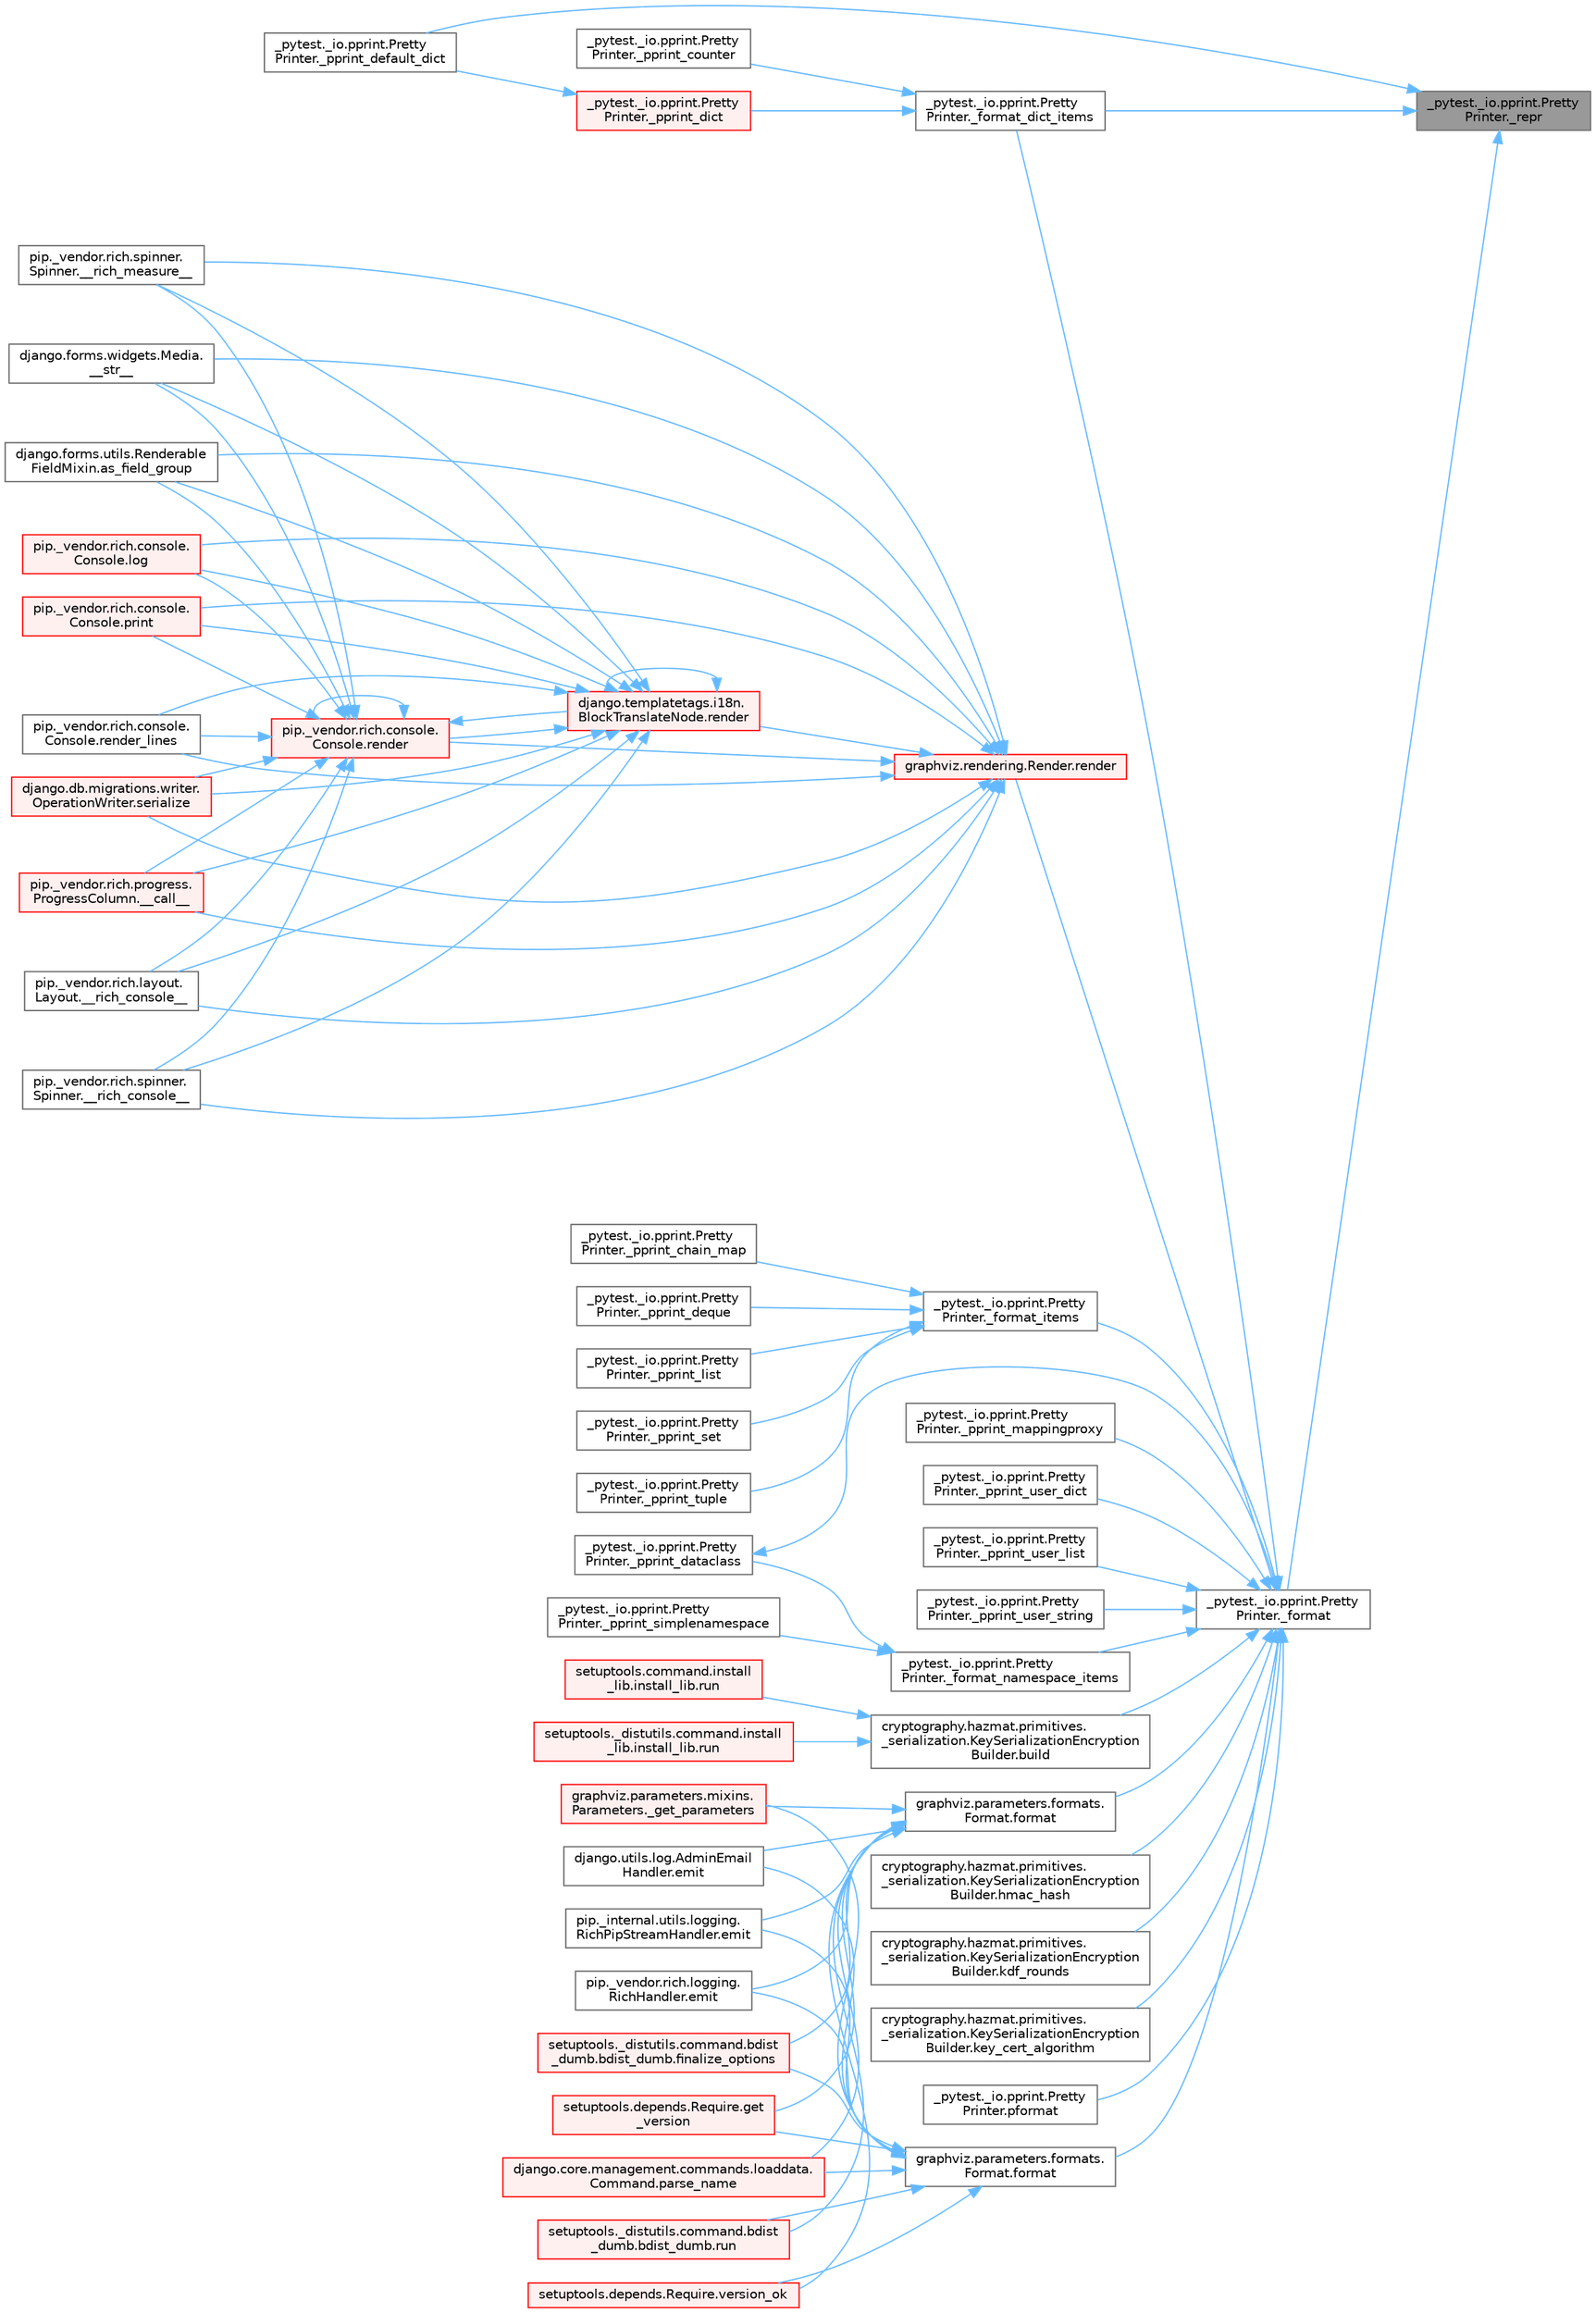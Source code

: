 digraph "_pytest._io.pprint.PrettyPrinter._repr"
{
 // LATEX_PDF_SIZE
  bgcolor="transparent";
  edge [fontname=Helvetica,fontsize=10,labelfontname=Helvetica,labelfontsize=10];
  node [fontname=Helvetica,fontsize=10,shape=box,height=0.2,width=0.4];
  rankdir="RL";
  Node1 [id="Node000001",label="_pytest._io.pprint.Pretty\lPrinter._repr",height=0.2,width=0.4,color="gray40", fillcolor="grey60", style="filled", fontcolor="black",tooltip=" "];
  Node1 -> Node2 [id="edge1_Node000001_Node000002",dir="back",color="steelblue1",style="solid",tooltip=" "];
  Node2 [id="Node000002",label="_pytest._io.pprint.Pretty\lPrinter._format",height=0.2,width=0.4,color="grey40", fillcolor="white", style="filled",URL="$class__pytest_1_1__io_1_1pprint_1_1_pretty_printer.html#a355f3e8e9d415a6e10dc2b4bca5ce2cf",tooltip=" "];
  Node2 -> Node3 [id="edge2_Node000002_Node000003",dir="back",color="steelblue1",style="solid",tooltip=" "];
  Node3 [id="Node000003",label="_pytest._io.pprint.Pretty\lPrinter._format_dict_items",height=0.2,width=0.4,color="grey40", fillcolor="white", style="filled",URL="$class__pytest_1_1__io_1_1pprint_1_1_pretty_printer.html#a67b7d81084e2faf4fcb5685c3428aca7",tooltip=" "];
  Node3 -> Node4 [id="edge3_Node000003_Node000004",dir="back",color="steelblue1",style="solid",tooltip=" "];
  Node4 [id="Node000004",label="_pytest._io.pprint.Pretty\lPrinter._pprint_counter",height=0.2,width=0.4,color="grey40", fillcolor="white", style="filled",URL="$class__pytest_1_1__io_1_1pprint_1_1_pretty_printer.html#a033cc1aaef5383995c89758269fa9996",tooltip=" "];
  Node3 -> Node5 [id="edge4_Node000003_Node000005",dir="back",color="steelblue1",style="solid",tooltip=" "];
  Node5 [id="Node000005",label="_pytest._io.pprint.Pretty\lPrinter._pprint_dict",height=0.2,width=0.4,color="red", fillcolor="#FFF0F0", style="filled",URL="$class__pytest_1_1__io_1_1pprint_1_1_pretty_printer.html#a87c3803562e9decda27ce8e225efe930",tooltip=" "];
  Node5 -> Node6 [id="edge5_Node000005_Node000006",dir="back",color="steelblue1",style="solid",tooltip=" "];
  Node6 [id="Node000006",label="_pytest._io.pprint.Pretty\lPrinter._pprint_default_dict",height=0.2,width=0.4,color="grey40", fillcolor="white", style="filled",URL="$class__pytest_1_1__io_1_1pprint_1_1_pretty_printer.html#ae5d012ce57dc74f7e0ed892c241da467",tooltip=" "];
  Node2 -> Node8 [id="edge6_Node000002_Node000008",dir="back",color="steelblue1",style="solid",tooltip=" "];
  Node8 [id="Node000008",label="_pytest._io.pprint.Pretty\lPrinter._format_items",height=0.2,width=0.4,color="grey40", fillcolor="white", style="filled",URL="$class__pytest_1_1__io_1_1pprint_1_1_pretty_printer.html#adedd9e93b68520fcae74d5846b79d10a",tooltip=" "];
  Node8 -> Node9 [id="edge7_Node000008_Node000009",dir="back",color="steelblue1",style="solid",tooltip=" "];
  Node9 [id="Node000009",label="_pytest._io.pprint.Pretty\lPrinter._pprint_chain_map",height=0.2,width=0.4,color="grey40", fillcolor="white", style="filled",URL="$class__pytest_1_1__io_1_1pprint_1_1_pretty_printer.html#a584d7f6cb100363fbd3367d567a15ade",tooltip=" "];
  Node8 -> Node10 [id="edge8_Node000008_Node000010",dir="back",color="steelblue1",style="solid",tooltip=" "];
  Node10 [id="Node000010",label="_pytest._io.pprint.Pretty\lPrinter._pprint_deque",height=0.2,width=0.4,color="grey40", fillcolor="white", style="filled",URL="$class__pytest_1_1__io_1_1pprint_1_1_pretty_printer.html#abfd9db0ee01ef95c71752219f18433cd",tooltip=" "];
  Node8 -> Node11 [id="edge9_Node000008_Node000011",dir="back",color="steelblue1",style="solid",tooltip=" "];
  Node11 [id="Node000011",label="_pytest._io.pprint.Pretty\lPrinter._pprint_list",height=0.2,width=0.4,color="grey40", fillcolor="white", style="filled",URL="$class__pytest_1_1__io_1_1pprint_1_1_pretty_printer.html#a4d787529500557348bce68ca466753a0",tooltip=" "];
  Node8 -> Node12 [id="edge10_Node000008_Node000012",dir="back",color="steelblue1",style="solid",tooltip=" "];
  Node12 [id="Node000012",label="_pytest._io.pprint.Pretty\lPrinter._pprint_set",height=0.2,width=0.4,color="grey40", fillcolor="white", style="filled",URL="$class__pytest_1_1__io_1_1pprint_1_1_pretty_printer.html#a00632338db5af541ef2436eda773b0d0",tooltip=" "];
  Node8 -> Node13 [id="edge11_Node000008_Node000013",dir="back",color="steelblue1",style="solid",tooltip=" "];
  Node13 [id="Node000013",label="_pytest._io.pprint.Pretty\lPrinter._pprint_tuple",height=0.2,width=0.4,color="grey40", fillcolor="white", style="filled",URL="$class__pytest_1_1__io_1_1pprint_1_1_pretty_printer.html#aaea836e8e47cdc929eb72847aeea7718",tooltip=" "];
  Node2 -> Node14 [id="edge12_Node000002_Node000014",dir="back",color="steelblue1",style="solid",tooltip=" "];
  Node14 [id="Node000014",label="_pytest._io.pprint.Pretty\lPrinter._format_namespace_items",height=0.2,width=0.4,color="grey40", fillcolor="white", style="filled",URL="$class__pytest_1_1__io_1_1pprint_1_1_pretty_printer.html#a537b3535c9dde26d2fe3075fff5b5e92",tooltip=" "];
  Node14 -> Node15 [id="edge13_Node000014_Node000015",dir="back",color="steelblue1",style="solid",tooltip=" "];
  Node15 [id="Node000015",label="_pytest._io.pprint.Pretty\lPrinter._pprint_dataclass",height=0.2,width=0.4,color="grey40", fillcolor="white", style="filled",URL="$class__pytest_1_1__io_1_1pprint_1_1_pretty_printer.html#af2d7da9539f1eccae15a264520cb8e40",tooltip=" "];
  Node15 -> Node2 [id="edge14_Node000015_Node000002",dir="back",color="steelblue1",style="solid",tooltip=" "];
  Node14 -> Node16 [id="edge15_Node000014_Node000016",dir="back",color="steelblue1",style="solid",tooltip=" "];
  Node16 [id="Node000016",label="_pytest._io.pprint.Pretty\lPrinter._pprint_simplenamespace",height=0.2,width=0.4,color="grey40", fillcolor="white", style="filled",URL="$class__pytest_1_1__io_1_1pprint_1_1_pretty_printer.html#ac286f1407c144fe8701fd2ceba2a804f",tooltip=" "];
  Node2 -> Node17 [id="edge16_Node000002_Node000017",dir="back",color="steelblue1",style="solid",tooltip=" "];
  Node17 [id="Node000017",label="_pytest._io.pprint.Pretty\lPrinter._pprint_mappingproxy",height=0.2,width=0.4,color="grey40", fillcolor="white", style="filled",URL="$class__pytest_1_1__io_1_1pprint_1_1_pretty_printer.html#ab926dd5e5cbb048a67b027bb0735ffcb",tooltip=" "];
  Node2 -> Node18 [id="edge17_Node000002_Node000018",dir="back",color="steelblue1",style="solid",tooltip=" "];
  Node18 [id="Node000018",label="_pytest._io.pprint.Pretty\lPrinter._pprint_user_dict",height=0.2,width=0.4,color="grey40", fillcolor="white", style="filled",URL="$class__pytest_1_1__io_1_1pprint_1_1_pretty_printer.html#a5d7ef5026636c575f88a8a9495ead9cb",tooltip=" "];
  Node2 -> Node19 [id="edge18_Node000002_Node000019",dir="back",color="steelblue1",style="solid",tooltip=" "];
  Node19 [id="Node000019",label="_pytest._io.pprint.Pretty\lPrinter._pprint_user_list",height=0.2,width=0.4,color="grey40", fillcolor="white", style="filled",URL="$class__pytest_1_1__io_1_1pprint_1_1_pretty_printer.html#a7911bb96c07ce804ab92aef31751a9e5",tooltip=" "];
  Node2 -> Node20 [id="edge19_Node000002_Node000020",dir="back",color="steelblue1",style="solid",tooltip=" "];
  Node20 [id="Node000020",label="_pytest._io.pprint.Pretty\lPrinter._pprint_user_string",height=0.2,width=0.4,color="grey40", fillcolor="white", style="filled",URL="$class__pytest_1_1__io_1_1pprint_1_1_pretty_printer.html#a23e996a4b10932c4768de6f292b376ab",tooltip=" "];
  Node2 -> Node21 [id="edge20_Node000002_Node000021",dir="back",color="steelblue1",style="solid",tooltip=" "];
  Node21 [id="Node000021",label="cryptography.hazmat.primitives.\l_serialization.KeySerializationEncryption\lBuilder.build",height=0.2,width=0.4,color="grey40", fillcolor="white", style="filled",URL="$classcryptography_1_1hazmat_1_1primitives_1_1__serialization_1_1_key_serialization_encryption_builder.html#ad8b0d5c26ef613b9bd29191a42259eb9",tooltip=" "];
  Node21 -> Node22 [id="edge21_Node000021_Node000022",dir="back",color="steelblue1",style="solid",tooltip=" "];
  Node22 [id="Node000022",label="setuptools._distutils.command.install\l_lib.install_lib.run",height=0.2,width=0.4,color="red", fillcolor="#FFF0F0", style="filled",URL="$classsetuptools_1_1__distutils_1_1command_1_1install__lib_1_1install__lib.html#aedc0eea27e626a25be51489b2cc77c40",tooltip=" "];
  Node21 -> Node27 [id="edge22_Node000021_Node000027",dir="back",color="steelblue1",style="solid",tooltip=" "];
  Node27 [id="Node000027",label="setuptools.command.install\l_lib.install_lib.run",height=0.2,width=0.4,color="red", fillcolor="#FFF0F0", style="filled",URL="$classsetuptools_1_1command_1_1install__lib_1_1install__lib.html#a50c62121b7ed69229e4cf2d331ff5fa3",tooltip=" "];
  Node2 -> Node28 [id="edge23_Node000002_Node000028",dir="back",color="steelblue1",style="solid",tooltip=" "];
  Node28 [id="Node000028",label="graphviz.parameters.formats.\lFormat.format",height=0.2,width=0.4,color="grey40", fillcolor="white", style="filled",URL="$classgraphviz_1_1parameters_1_1formats_1_1_format.html#ab14cf581c3f1dfbcb2cd5aca85cdfe6d",tooltip=" "];
  Node28 -> Node29 [id="edge24_Node000028_Node000029",dir="back",color="steelblue1",style="solid",tooltip=" "];
  Node29 [id="Node000029",label="graphviz.parameters.mixins.\lParameters._get_parameters",height=0.2,width=0.4,color="red", fillcolor="#FFF0F0", style="filled",URL="$classgraphviz_1_1parameters_1_1mixins_1_1_parameters.html#afbdb3248258e4e956d5a7a5f70e60b27",tooltip=" "];
  Node28 -> Node534 [id="edge25_Node000028_Node000534",dir="back",color="steelblue1",style="solid",tooltip=" "];
  Node534 [id="Node000534",label="django.utils.log.AdminEmail\lHandler.emit",height=0.2,width=0.4,color="grey40", fillcolor="white", style="filled",URL="$classdjango_1_1utils_1_1log_1_1_admin_email_handler.html#a11349fead71eaec84d4aff34a8deb666",tooltip=" "];
  Node28 -> Node535 [id="edge26_Node000028_Node000535",dir="back",color="steelblue1",style="solid",tooltip=" "];
  Node535 [id="Node000535",label="pip._internal.utils.logging.\lRichPipStreamHandler.emit",height=0.2,width=0.4,color="grey40", fillcolor="white", style="filled",URL="$classpip_1_1__internal_1_1utils_1_1logging_1_1_rich_pip_stream_handler.html#ad9f05ef5ca9f8e35a17f0786341ede5e",tooltip=" "];
  Node28 -> Node536 [id="edge27_Node000028_Node000536",dir="back",color="steelblue1",style="solid",tooltip=" "];
  Node536 [id="Node000536",label="pip._vendor.rich.logging.\lRichHandler.emit",height=0.2,width=0.4,color="grey40", fillcolor="white", style="filled",URL="$classpip_1_1__vendor_1_1rich_1_1logging_1_1_rich_handler.html#ab4cb212e118c85f22366e22bc4a7d0fc",tooltip=" "];
  Node28 -> Node537 [id="edge28_Node000028_Node000537",dir="back",color="steelblue1",style="solid",tooltip=" "];
  Node537 [id="Node000537",label="setuptools._distutils.command.bdist\l_dumb.bdist_dumb.finalize_options",height=0.2,width=0.4,color="red", fillcolor="#FFF0F0", style="filled",URL="$classsetuptools_1_1__distutils_1_1command_1_1bdist__dumb_1_1bdist__dumb.html#a5c59784dbb6b042d048b222bf21b617b",tooltip=" "];
  Node28 -> Node538 [id="edge29_Node000028_Node000538",dir="back",color="steelblue1",style="solid",tooltip=" "];
  Node538 [id="Node000538",label="setuptools.depends.Require.get\l_version",height=0.2,width=0.4,color="red", fillcolor="#FFF0F0", style="filled",URL="$classsetuptools_1_1depends_1_1_require.html#a4046ad4155f80d85057e4ccd6a41dc00",tooltip=" "];
  Node28 -> Node548 [id="edge30_Node000028_Node000548",dir="back",color="steelblue1",style="solid",tooltip=" "];
  Node548 [id="Node000548",label="django.core.management.commands.loaddata.\lCommand.parse_name",height=0.2,width=0.4,color="red", fillcolor="#FFF0F0", style="filled",URL="$classdjango_1_1core_1_1management_1_1commands_1_1loaddata_1_1_command.html#aac6fd16700a70d972d7cafd0bcf5d5aa",tooltip=" "];
  Node28 -> Node551 [id="edge31_Node000028_Node000551",dir="back",color="steelblue1",style="solid",tooltip=" "];
  Node551 [id="Node000551",label="setuptools._distutils.command.bdist\l_dumb.bdist_dumb.run",height=0.2,width=0.4,color="red", fillcolor="#FFF0F0", style="filled",URL="$classsetuptools_1_1__distutils_1_1command_1_1bdist__dumb_1_1bdist__dumb.html#a1ddf2b2f2332fed447e1f22a0cf6e129",tooltip=" "];
  Node28 -> Node552 [id="edge32_Node000028_Node000552",dir="back",color="steelblue1",style="solid",tooltip=" "];
  Node552 [id="Node000552",label="setuptools.depends.Require.version_ok",height=0.2,width=0.4,color="red", fillcolor="#FFF0F0", style="filled",URL="$classsetuptools_1_1depends_1_1_require.html#ac295f5deb6934eda74031b692cdd1678",tooltip=" "];
  Node2 -> Node956 [id="edge33_Node000002_Node000956",dir="back",color="steelblue1",style="solid",tooltip=" "];
  Node956 [id="Node000956",label="graphviz.parameters.formats.\lFormat.format",height=0.2,width=0.4,color="grey40", fillcolor="white", style="filled",URL="$classgraphviz_1_1parameters_1_1formats_1_1_format.html#a3299ef91ebe171a2c6cf17e40e56fe20",tooltip=" "];
  Node956 -> Node29 [id="edge34_Node000956_Node000029",dir="back",color="steelblue1",style="solid",tooltip=" "];
  Node956 -> Node534 [id="edge35_Node000956_Node000534",dir="back",color="steelblue1",style="solid",tooltip=" "];
  Node956 -> Node535 [id="edge36_Node000956_Node000535",dir="back",color="steelblue1",style="solid",tooltip=" "];
  Node956 -> Node536 [id="edge37_Node000956_Node000536",dir="back",color="steelblue1",style="solid",tooltip=" "];
  Node956 -> Node537 [id="edge38_Node000956_Node000537",dir="back",color="steelblue1",style="solid",tooltip=" "];
  Node956 -> Node538 [id="edge39_Node000956_Node000538",dir="back",color="steelblue1",style="solid",tooltip=" "];
  Node956 -> Node548 [id="edge40_Node000956_Node000548",dir="back",color="steelblue1",style="solid",tooltip=" "];
  Node956 -> Node551 [id="edge41_Node000956_Node000551",dir="back",color="steelblue1",style="solid",tooltip=" "];
  Node956 -> Node552 [id="edge42_Node000956_Node000552",dir="back",color="steelblue1",style="solid",tooltip=" "];
  Node2 -> Node957 [id="edge43_Node000002_Node000957",dir="back",color="steelblue1",style="solid",tooltip=" "];
  Node957 [id="Node000957",label="cryptography.hazmat.primitives.\l_serialization.KeySerializationEncryption\lBuilder.hmac_hash",height=0.2,width=0.4,color="grey40", fillcolor="white", style="filled",URL="$classcryptography_1_1hazmat_1_1primitives_1_1__serialization_1_1_key_serialization_encryption_builder.html#a33e03707895c220c2cc0c50f6e679d57",tooltip=" "];
  Node2 -> Node958 [id="edge44_Node000002_Node000958",dir="back",color="steelblue1",style="solid",tooltip=" "];
  Node958 [id="Node000958",label="cryptography.hazmat.primitives.\l_serialization.KeySerializationEncryption\lBuilder.kdf_rounds",height=0.2,width=0.4,color="grey40", fillcolor="white", style="filled",URL="$classcryptography_1_1hazmat_1_1primitives_1_1__serialization_1_1_key_serialization_encryption_builder.html#ad8c980a0524063ccd22e299039e6f25c",tooltip=" "];
  Node2 -> Node959 [id="edge45_Node000002_Node000959",dir="back",color="steelblue1",style="solid",tooltip=" "];
  Node959 [id="Node000959",label="cryptography.hazmat.primitives.\l_serialization.KeySerializationEncryption\lBuilder.key_cert_algorithm",height=0.2,width=0.4,color="grey40", fillcolor="white", style="filled",URL="$classcryptography_1_1hazmat_1_1primitives_1_1__serialization_1_1_key_serialization_encryption_builder.html#a957d611f2fb9f7ee9aa458c76605e542",tooltip=" "];
  Node2 -> Node960 [id="edge46_Node000002_Node000960",dir="back",color="steelblue1",style="solid",tooltip=" "];
  Node960 [id="Node000960",label="_pytest._io.pprint.Pretty\lPrinter.pformat",height=0.2,width=0.4,color="grey40", fillcolor="white", style="filled",URL="$class__pytest_1_1__io_1_1pprint_1_1_pretty_printer.html#a8f6342c536374450b026024d3b29c738",tooltip=" "];
  Node2 -> Node38 [id="edge47_Node000002_Node000038",dir="back",color="steelblue1",style="solid",tooltip=" "];
  Node38 [id="Node000038",label="graphviz.rendering.Render.render",height=0.2,width=0.4,color="red", fillcolor="#FFF0F0", style="filled",URL="$classgraphviz_1_1rendering_1_1_render.html#a0249d6538d64a6b59b1bed64d4636456",tooltip=" "];
  Node38 -> Node39 [id="edge48_Node000038_Node000039",dir="back",color="steelblue1",style="solid",tooltip=" "];
  Node39 [id="Node000039",label="pip._vendor.rich.progress.\lProgressColumn.__call__",height=0.2,width=0.4,color="red", fillcolor="#FFF0F0", style="filled",URL="$classpip_1_1__vendor_1_1rich_1_1progress_1_1_progress_column.html#ae0c399be74222f949edb0fa5324cf6ea",tooltip=" "];
  Node38 -> Node42 [id="edge49_Node000038_Node000042",dir="back",color="steelblue1",style="solid",tooltip=" "];
  Node42 [id="Node000042",label="pip._vendor.rich.layout.\lLayout.__rich_console__",height=0.2,width=0.4,color="grey40", fillcolor="white", style="filled",URL="$classpip_1_1__vendor_1_1rich_1_1layout_1_1_layout.html#ac39cb3d17d2b0324ee1b0dada41a3ebd",tooltip=" "];
  Node38 -> Node43 [id="edge50_Node000038_Node000043",dir="back",color="steelblue1",style="solid",tooltip=" "];
  Node43 [id="Node000043",label="pip._vendor.rich.spinner.\lSpinner.__rich_console__",height=0.2,width=0.4,color="grey40", fillcolor="white", style="filled",URL="$classpip_1_1__vendor_1_1rich_1_1spinner_1_1_spinner.html#a6883d8dced19ac48d4dfc74f776357fd",tooltip=" "];
  Node38 -> Node44 [id="edge51_Node000038_Node000044",dir="back",color="steelblue1",style="solid",tooltip=" "];
  Node44 [id="Node000044",label="pip._vendor.rich.spinner.\lSpinner.__rich_measure__",height=0.2,width=0.4,color="grey40", fillcolor="white", style="filled",URL="$classpip_1_1__vendor_1_1rich_1_1spinner_1_1_spinner.html#a89745682c823c44a31bae8e8d07869f5",tooltip=" "];
  Node38 -> Node45 [id="edge52_Node000038_Node000045",dir="back",color="steelblue1",style="solid",tooltip=" "];
  Node45 [id="Node000045",label="django.forms.widgets.Media.\l__str__",height=0.2,width=0.4,color="grey40", fillcolor="white", style="filled",URL="$classdjango_1_1forms_1_1widgets_1_1_media.html#ae1651710548a7d9f14f036d035012d21",tooltip=" "];
  Node38 -> Node46 [id="edge53_Node000038_Node000046",dir="back",color="steelblue1",style="solid",tooltip=" "];
  Node46 [id="Node000046",label="django.forms.utils.Renderable\lFieldMixin.as_field_group",height=0.2,width=0.4,color="grey40", fillcolor="white", style="filled",URL="$classdjango_1_1forms_1_1utils_1_1_renderable_field_mixin.html#a1e9a1b4f790ea694431554267fd5d74c",tooltip=" "];
  Node38 -> Node47 [id="edge54_Node000038_Node000047",dir="back",color="steelblue1",style="solid",tooltip=" "];
  Node47 [id="Node000047",label="pip._vendor.rich.console.\lConsole.log",height=0.2,width=0.4,color="red", fillcolor="#FFF0F0", style="filled",URL="$classpip_1_1__vendor_1_1rich_1_1console_1_1_console.html#af9c77e39f9413fc2b134c60cfa23b0f1",tooltip=" "];
  Node38 -> Node462 [id="edge55_Node000038_Node000462",dir="back",color="steelblue1",style="solid",tooltip=" "];
  Node462 [id="Node000462",label="pip._vendor.rich.console.\lConsole.print",height=0.2,width=0.4,color="red", fillcolor="#FFF0F0", style="filled",URL="$classpip_1_1__vendor_1_1rich_1_1console_1_1_console.html#af954370cdbb49236b597f2c11064549d",tooltip=" "];
  Node38 -> Node930 [id="edge56_Node000038_Node000930",dir="back",color="steelblue1",style="solid",tooltip=" "];
  Node930 [id="Node000930",label="django.templatetags.i18n.\lBlockTranslateNode.render",height=0.2,width=0.4,color="red", fillcolor="#FFF0F0", style="filled",URL="$classdjango_1_1templatetags_1_1i18n_1_1_block_translate_node.html#aaf05bebfd02c1c4b676387ada0357832",tooltip=" "];
  Node930 -> Node39 [id="edge57_Node000930_Node000039",dir="back",color="steelblue1",style="solid",tooltip=" "];
  Node930 -> Node42 [id="edge58_Node000930_Node000042",dir="back",color="steelblue1",style="solid",tooltip=" "];
  Node930 -> Node43 [id="edge59_Node000930_Node000043",dir="back",color="steelblue1",style="solid",tooltip=" "];
  Node930 -> Node44 [id="edge60_Node000930_Node000044",dir="back",color="steelblue1",style="solid",tooltip=" "];
  Node930 -> Node45 [id="edge61_Node000930_Node000045",dir="back",color="steelblue1",style="solid",tooltip=" "];
  Node930 -> Node46 [id="edge62_Node000930_Node000046",dir="back",color="steelblue1",style="solid",tooltip=" "];
  Node930 -> Node47 [id="edge63_Node000930_Node000047",dir="back",color="steelblue1",style="solid",tooltip=" "];
  Node930 -> Node462 [id="edge64_Node000930_Node000462",dir="back",color="steelblue1",style="solid",tooltip=" "];
  Node930 -> Node930 [id="edge65_Node000930_Node000930",dir="back",color="steelblue1",style="solid",tooltip=" "];
  Node930 -> Node931 [id="edge66_Node000930_Node000931",dir="back",color="steelblue1",style="solid",tooltip=" "];
  Node931 [id="Node000931",label="pip._vendor.rich.console.\lConsole.render",height=0.2,width=0.4,color="red", fillcolor="#FFF0F0", style="filled",URL="$classpip_1_1__vendor_1_1rich_1_1console_1_1_console.html#a9551b8254c573105adde80622393a938",tooltip=" "];
  Node931 -> Node39 [id="edge67_Node000931_Node000039",dir="back",color="steelblue1",style="solid",tooltip=" "];
  Node931 -> Node42 [id="edge68_Node000931_Node000042",dir="back",color="steelblue1",style="solid",tooltip=" "];
  Node931 -> Node43 [id="edge69_Node000931_Node000043",dir="back",color="steelblue1",style="solid",tooltip=" "];
  Node931 -> Node44 [id="edge70_Node000931_Node000044",dir="back",color="steelblue1",style="solid",tooltip=" "];
  Node931 -> Node45 [id="edge71_Node000931_Node000045",dir="back",color="steelblue1",style="solid",tooltip=" "];
  Node931 -> Node46 [id="edge72_Node000931_Node000046",dir="back",color="steelblue1",style="solid",tooltip=" "];
  Node931 -> Node47 [id="edge73_Node000931_Node000047",dir="back",color="steelblue1",style="solid",tooltip=" "];
  Node931 -> Node462 [id="edge74_Node000931_Node000462",dir="back",color="steelblue1",style="solid",tooltip=" "];
  Node931 -> Node930 [id="edge75_Node000931_Node000930",dir="back",color="steelblue1",style="solid",tooltip=" "];
  Node931 -> Node931 [id="edge76_Node000931_Node000931",dir="back",color="steelblue1",style="solid",tooltip=" "];
  Node931 -> Node932 [id="edge77_Node000931_Node000932",dir="back",color="steelblue1",style="solid",tooltip=" "];
  Node932 [id="Node000932",label="pip._vendor.rich.console.\lConsole.render_lines",height=0.2,width=0.4,color="grey40", fillcolor="white", style="filled",URL="$classpip_1_1__vendor_1_1rich_1_1console_1_1_console.html#a5818808a49db20c5bee6986425f96f14",tooltip=" "];
  Node931 -> Node933 [id="edge78_Node000931_Node000933",dir="back",color="steelblue1",style="solid",tooltip=" "];
  Node933 [id="Node000933",label="django.db.migrations.writer.\lOperationWriter.serialize",height=0.2,width=0.4,color="red", fillcolor="#FFF0F0", style="filled",URL="$classdjango_1_1db_1_1migrations_1_1writer_1_1_operation_writer.html#a866e8d13e1c54a35d74e9a6b0383b2f8",tooltip=" "];
  Node930 -> Node932 [id="edge79_Node000930_Node000932",dir="back",color="steelblue1",style="solid",tooltip=" "];
  Node930 -> Node933 [id="edge80_Node000930_Node000933",dir="back",color="steelblue1",style="solid",tooltip=" "];
  Node38 -> Node931 [id="edge81_Node000038_Node000931",dir="back",color="steelblue1",style="solid",tooltip=" "];
  Node38 -> Node932 [id="edge82_Node000038_Node000932",dir="back",color="steelblue1",style="solid",tooltip=" "];
  Node38 -> Node933 [id="edge83_Node000038_Node000933",dir="back",color="steelblue1",style="solid",tooltip=" "];
  Node1 -> Node3 [id="edge84_Node000001_Node000003",dir="back",color="steelblue1",style="solid",tooltip=" "];
  Node1 -> Node6 [id="edge85_Node000001_Node000006",dir="back",color="steelblue1",style="solid",tooltip=" "];
}
